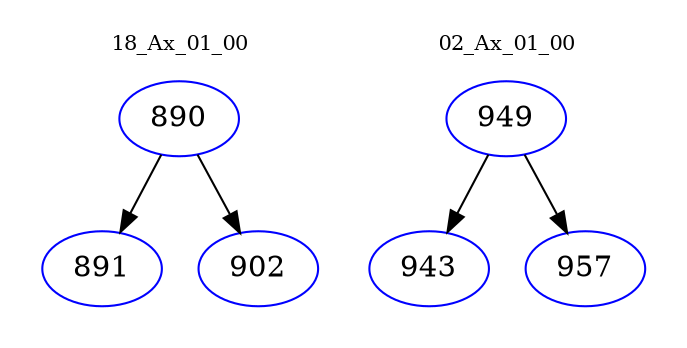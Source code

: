 digraph{
subgraph cluster_0 {
color = white
label = "18_Ax_01_00";
fontsize=10;
T0_890 [label="890", color="blue"]
T0_890 -> T0_891 [color="black"]
T0_891 [label="891", color="blue"]
T0_890 -> T0_902 [color="black"]
T0_902 [label="902", color="blue"]
}
subgraph cluster_1 {
color = white
label = "02_Ax_01_00";
fontsize=10;
T1_949 [label="949", color="blue"]
T1_949 -> T1_943 [color="black"]
T1_943 [label="943", color="blue"]
T1_949 -> T1_957 [color="black"]
T1_957 [label="957", color="blue"]
}
}

